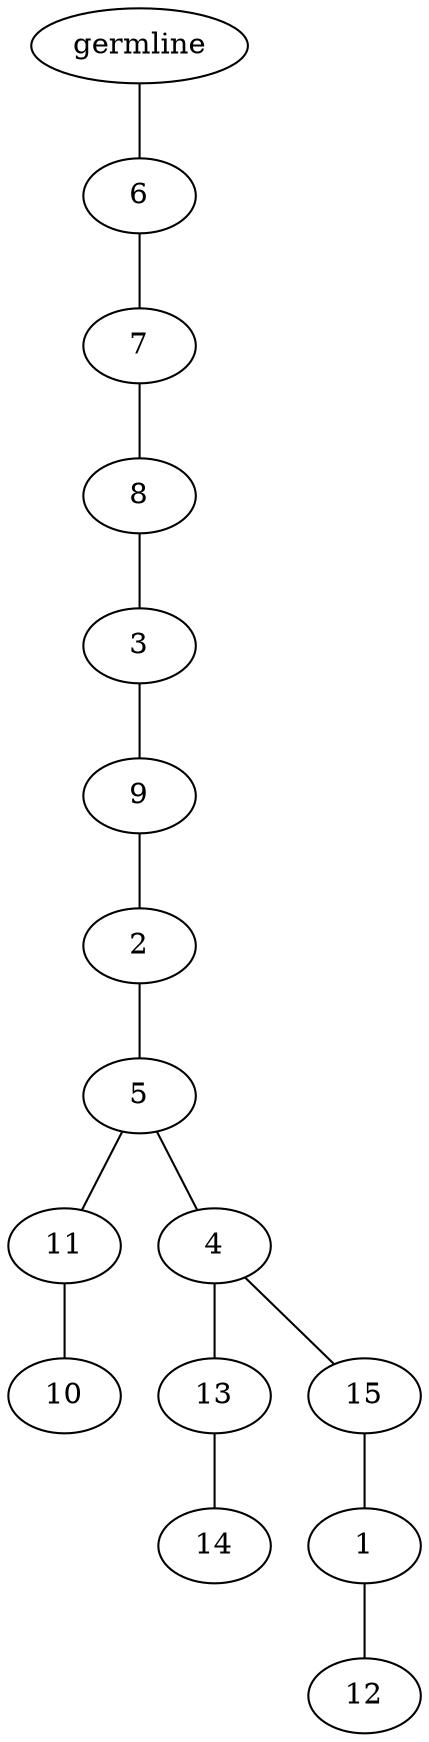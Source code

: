 graph tree {
    "140167033984336" [label="germline"];
    "140167034697856" [label="6"];
    "140167031166096" [label="7"];
    "140167031166720" [label="8"];
    "140167031165280" [label="3"];
    "140167031165136" [label="9"];
    "140167033686960" [label="2"];
    "140167033684272" [label="5"];
    "140167033686000" [label="11"];
    "140167033983952" [label="10"];
    "140167033687488" [label="4"];
    "140167033687296" [label="13"];
    "140167033685088" [label="14"];
    "140167033684608" [label="15"];
    "140167033684368" [label="1"];
    "140167033684656" [label="12"];
    "140167033984336" -- "140167034697856";
    "140167034697856" -- "140167031166096";
    "140167031166096" -- "140167031166720";
    "140167031166720" -- "140167031165280";
    "140167031165280" -- "140167031165136";
    "140167031165136" -- "140167033686960";
    "140167033686960" -- "140167033684272";
    "140167033684272" -- "140167033686000";
    "140167033684272" -- "140167033687488";
    "140167033686000" -- "140167033983952";
    "140167033687488" -- "140167033687296";
    "140167033687488" -- "140167033684608";
    "140167033687296" -- "140167033685088";
    "140167033684608" -- "140167033684368";
    "140167033684368" -- "140167033684656";
}
